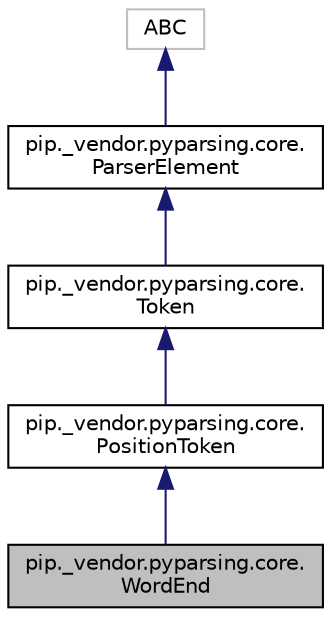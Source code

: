 digraph "pip._vendor.pyparsing.core.WordEnd"
{
 // LATEX_PDF_SIZE
  edge [fontname="Helvetica",fontsize="10",labelfontname="Helvetica",labelfontsize="10"];
  node [fontname="Helvetica",fontsize="10",shape=record];
  Node1 [label="pip._vendor.pyparsing.core.\lWordEnd",height=0.2,width=0.4,color="black", fillcolor="grey75", style="filled", fontcolor="black",tooltip=" "];
  Node2 -> Node1 [dir="back",color="midnightblue",fontsize="10",style="solid",fontname="Helvetica"];
  Node2 [label="pip._vendor.pyparsing.core.\lPositionToken",height=0.2,width=0.4,color="black", fillcolor="white", style="filled",URL="$classpip_1_1__vendor_1_1pyparsing_1_1core_1_1PositionToken.html",tooltip=" "];
  Node3 -> Node2 [dir="back",color="midnightblue",fontsize="10",style="solid",fontname="Helvetica"];
  Node3 [label="pip._vendor.pyparsing.core.\lToken",height=0.2,width=0.4,color="black", fillcolor="white", style="filled",URL="$classpip_1_1__vendor_1_1pyparsing_1_1core_1_1Token.html",tooltip=" "];
  Node4 -> Node3 [dir="back",color="midnightblue",fontsize="10",style="solid",fontname="Helvetica"];
  Node4 [label="pip._vendor.pyparsing.core.\lParserElement",height=0.2,width=0.4,color="black", fillcolor="white", style="filled",URL="$classpip_1_1__vendor_1_1pyparsing_1_1core_1_1ParserElement.html",tooltip=" "];
  Node5 -> Node4 [dir="back",color="midnightblue",fontsize="10",style="solid",fontname="Helvetica"];
  Node5 [label="ABC",height=0.2,width=0.4,color="grey75", fillcolor="white", style="filled",tooltip=" "];
}
